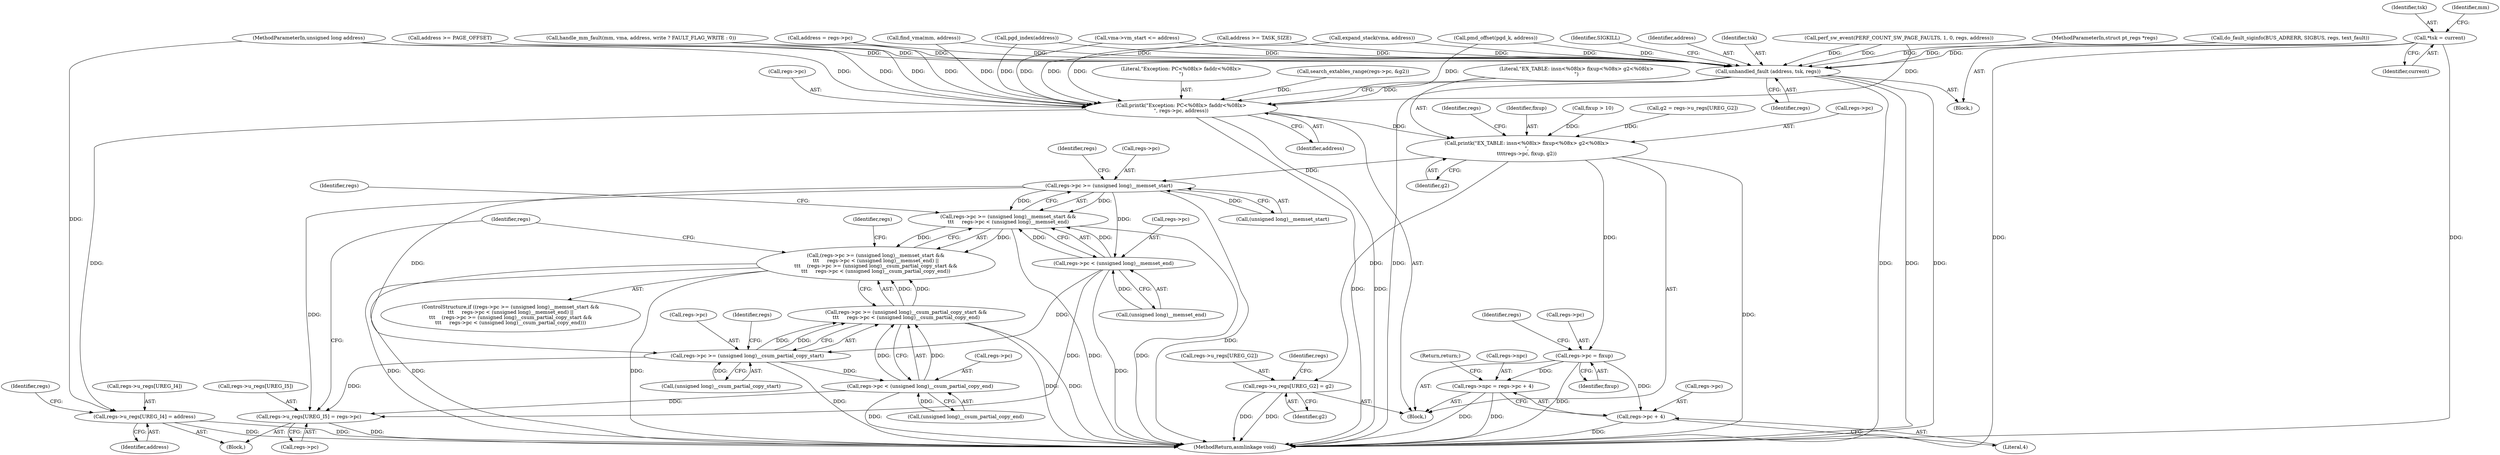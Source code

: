 digraph "0_linux_a8b0ca17b80e92faab46ee7179ba9e99ccb61233_43@pointer" {
"1000120" [label="(Call,*tsk = current)"];
"1000431" [label="(Call,unhandled_fault (address, tsk, regs))"];
"1000347" [label="(Call,printk(\"Exception: PC<%08lx> faddr<%08lx>\n\", regs->pc, address))"];
"1000353" [label="(Call,printk(\"EX_TABLE: insn<%08lx> fixup<%08x> g2<%08lx>\n\",\n\t\t\t\tregs->pc, fixup, g2))"];
"1000363" [label="(Call,regs->pc >= (unsigned long)__memset_start)"];
"1000362" [label="(Call,regs->pc >= (unsigned long)__memset_start &&\n\t\t\t     regs->pc < (unsigned long)__memset_end)"];
"1000361" [label="(Call,(regs->pc >= (unsigned long)__memset_start &&\n\t\t\t     regs->pc < (unsigned long)__memset_end) ||\n\t\t\t    (regs->pc >= (unsigned long)__csum_partial_copy_start &&\n\t\t\t     regs->pc < (unsigned long)__csum_partial_copy_end))"];
"1000370" [label="(Call,regs->pc < (unsigned long)__memset_end)"];
"1000378" [label="(Call,regs->pc >= (unsigned long)__csum_partial_copy_start)"];
"1000377" [label="(Call,regs->pc >= (unsigned long)__csum_partial_copy_start &&\n\t\t\t     regs->pc < (unsigned long)__csum_partial_copy_end)"];
"1000385" [label="(Call,regs->pc < (unsigned long)__csum_partial_copy_end)"];
"1000400" [label="(Call,regs->u_regs[UREG_I5] = regs->pc)"];
"1000409" [label="(Call,regs->u_regs[UREG_G2] = g2)"];
"1000416" [label="(Call,regs->pc = fixup)"];
"1000421" [label="(Call,regs->npc = regs->pc + 4)"];
"1000425" [label="(Call,regs->pc + 4)"];
"1000393" [label="(Call,regs->u_regs[UREG_I4] = address)"];
"1000436" [label="(Identifier,SIGKILL)"];
"1000122" [label="(Identifier,current)"];
"1000365" [label="(Identifier,regs)"];
"1000117" [label="(Block,)"];
"1000420" [label="(Identifier,fixup)"];
"1000400" [label="(Call,regs->u_regs[UREG_I5] = regs->pc)"];
"1000415" [label="(Identifier,g2)"];
"1000116" [label="(MethodParameterIn,unsigned long address)"];
"1000362" [label="(Call,regs->pc >= (unsigned long)__memset_start &&\n\t\t\t     regs->pc < (unsigned long)__memset_end)"];
"1000396" [label="(Identifier,regs)"];
"1000392" [label="(Block,)"];
"1000374" [label="(Call,(unsigned long)__memset_end)"];
"1000386" [label="(Call,regs->pc)"];
"1000432" [label="(Identifier,address)"];
"1000195" [label="(Call,vma->vm_start <= address)"];
"1000354" [label="(Literal,\"EX_TABLE: insn<%08lx> fixup<%08x> g2<%08lx>\n\")"];
"1000434" [label="(Identifier,regs)"];
"1000371" [label="(Call,regs->pc)"];
"1000181" [label="(Call,address >= PAGE_OFFSET)"];
"1000433" [label="(Identifier,tsk)"];
"1000385" [label="(Call,regs->pc < (unsigned long)__csum_partial_copy_end)"];
"1000401" [label="(Call,regs->u_regs[UREG_I5])"];
"1000403" [label="(Identifier,regs)"];
"1000358" [label="(Identifier,fixup)"];
"1000425" [label="(Call,regs->pc + 4)"];
"1000429" [label="(Literal,4)"];
"1000243" [label="(Call,handle_mm_fault(mm, vma, address, write ? FAULT_FLAG_WRITE : 0))"];
"1000430" [label="(Return,return;)"];
"1000144" [label="(Call,address = regs->pc)"];
"1000382" [label="(Call,(unsigned long)__csum_partial_copy_start)"];
"1000387" [label="(Identifier,regs)"];
"1000367" [label="(Call,(unsigned long)__memset_start)"];
"1000422" [label="(Call,regs->npc)"];
"1000347" [label="(Call,printk(\"Exception: PC<%08lx> faddr<%08lx>\n\", regs->pc, address))"];
"1000393" [label="(Call,regs->u_regs[UREG_I4] = address)"];
"1000339" [label="(Call,fixup > 10)"];
"1000370" [label="(Call,regs->pc < (unsigned long)__memset_end)"];
"1000380" [label="(Identifier,regs)"];
"1000406" [label="(Call,regs->pc)"];
"1000349" [label="(Call,regs->pc)"];
"1000319" [label="(Call,g2 = regs->u_regs[UREG_G2])"];
"1000210" [label="(Call,expand_stack(vma, address))"];
"1000410" [label="(Call,regs->u_regs[UREG_G2])"];
"1000361" [label="(Call,(regs->pc >= (unsigned long)__memset_start &&\n\t\t\t     regs->pc < (unsigned long)__memset_end) ||\n\t\t\t    (regs->pc >= (unsigned long)__csum_partial_copy_start &&\n\t\t\t     regs->pc < (unsigned long)__csum_partial_copy_end))"];
"1000355" [label="(Call,regs->pc)"];
"1000469" [label="(Call,pgd_index(address))"];
"1000378" [label="(Call,regs->pc >= (unsigned long)__csum_partial_copy_start)"];
"1000389" [label="(Call,(unsigned long)__csum_partial_copy_end)"];
"1000423" [label="(Identifier,regs)"];
"1000156" [label="(Call,address >= TASK_SIZE)"];
"1000352" [label="(Identifier,address)"];
"1000431" [label="(Call,unhandled_fault (address, tsk, regs))"];
"1000372" [label="(Identifier,regs)"];
"1000399" [label="(Identifier,address)"];
"1000166" [label="(Call,perf_sw_event(PERF_COUNT_SW_PAGE_FAULTS, 1, 0, regs, address))"];
"1000113" [label="(MethodParameterIn,struct pt_regs *regs)"];
"1000412" [label="(Identifier,regs)"];
"1000121" [label="(Identifier,tsk)"];
"1000418" [label="(Identifier,regs)"];
"1000187" [label="(Call,find_vma(mm, address))"];
"1000348" [label="(Literal,\"Exception: PC<%08lx> faddr<%08lx>\n\")"];
"1000377" [label="(Call,regs->pc >= (unsigned long)__csum_partial_copy_start &&\n\t\t\t     regs->pc < (unsigned long)__csum_partial_copy_end)"];
"1000360" [label="(ControlStructure,if ((regs->pc >= (unsigned long)__memset_start &&\n\t\t\t     regs->pc < (unsigned long)__memset_end) ||\n\t\t\t    (regs->pc >= (unsigned long)__csum_partial_copy_start &&\n\t\t\t     regs->pc < (unsigned long)__csum_partial_copy_end)))"];
"1000455" [label="(Call,do_fault_siginfo(BUS_ADRERR, SIGBUS, regs, text_fault))"];
"1000359" [label="(Identifier,g2)"];
"1000342" [label="(Block,)"];
"1000416" [label="(Call,regs->pc = fixup)"];
"1000417" [label="(Call,regs->pc)"];
"1000125" [label="(Identifier,mm)"];
"1000353" [label="(Call,printk(\"EX_TABLE: insn<%08lx> fixup<%08x> g2<%08lx>\n\",\n\t\t\t\tregs->pc, fixup, g2))"];
"1000421" [label="(Call,regs->npc = regs->pc + 4)"];
"1000332" [label="(Call,search_extables_range(regs->pc, &g2))"];
"1000409" [label="(Call,regs->u_regs[UREG_G2] = g2)"];
"1000426" [label="(Call,regs->pc)"];
"1000394" [label="(Call,regs->u_regs[UREG_I4])"];
"1000120" [label="(Call,*tsk = current)"];
"1000537" [label="(MethodReturn,asmlinkage void)"];
"1000363" [label="(Call,regs->pc >= (unsigned long)__memset_start)"];
"1000379" [label="(Call,regs->pc)"];
"1000518" [label="(Call,pmd_offset(pgd_k, address))"];
"1000364" [label="(Call,regs->pc)"];
"1000120" -> "1000117"  [label="AST: "];
"1000120" -> "1000122"  [label="CFG: "];
"1000121" -> "1000120"  [label="AST: "];
"1000122" -> "1000120"  [label="AST: "];
"1000125" -> "1000120"  [label="CFG: "];
"1000120" -> "1000537"  [label="DDG: "];
"1000120" -> "1000537"  [label="DDG: "];
"1000120" -> "1000431"  [label="DDG: "];
"1000431" -> "1000117"  [label="AST: "];
"1000431" -> "1000434"  [label="CFG: "];
"1000432" -> "1000431"  [label="AST: "];
"1000433" -> "1000431"  [label="AST: "];
"1000434" -> "1000431"  [label="AST: "];
"1000436" -> "1000431"  [label="CFG: "];
"1000431" -> "1000537"  [label="DDG: "];
"1000431" -> "1000537"  [label="DDG: "];
"1000431" -> "1000537"  [label="DDG: "];
"1000431" -> "1000537"  [label="DDG: "];
"1000431" -> "1000347"  [label="DDG: "];
"1000181" -> "1000431"  [label="DDG: "];
"1000518" -> "1000431"  [label="DDG: "];
"1000156" -> "1000431"  [label="DDG: "];
"1000187" -> "1000431"  [label="DDG: "];
"1000210" -> "1000431"  [label="DDG: "];
"1000195" -> "1000431"  [label="DDG: "];
"1000144" -> "1000431"  [label="DDG: "];
"1000166" -> "1000431"  [label="DDG: "];
"1000166" -> "1000431"  [label="DDG: "];
"1000243" -> "1000431"  [label="DDG: "];
"1000469" -> "1000431"  [label="DDG: "];
"1000116" -> "1000431"  [label="DDG: "];
"1000455" -> "1000431"  [label="DDG: "];
"1000113" -> "1000431"  [label="DDG: "];
"1000347" -> "1000342"  [label="AST: "];
"1000347" -> "1000352"  [label="CFG: "];
"1000348" -> "1000347"  [label="AST: "];
"1000349" -> "1000347"  [label="AST: "];
"1000352" -> "1000347"  [label="AST: "];
"1000354" -> "1000347"  [label="CFG: "];
"1000347" -> "1000537"  [label="DDG: "];
"1000347" -> "1000537"  [label="DDG: "];
"1000332" -> "1000347"  [label="DDG: "];
"1000181" -> "1000347"  [label="DDG: "];
"1000518" -> "1000347"  [label="DDG: "];
"1000156" -> "1000347"  [label="DDG: "];
"1000187" -> "1000347"  [label="DDG: "];
"1000210" -> "1000347"  [label="DDG: "];
"1000195" -> "1000347"  [label="DDG: "];
"1000144" -> "1000347"  [label="DDG: "];
"1000166" -> "1000347"  [label="DDG: "];
"1000243" -> "1000347"  [label="DDG: "];
"1000469" -> "1000347"  [label="DDG: "];
"1000116" -> "1000347"  [label="DDG: "];
"1000347" -> "1000353"  [label="DDG: "];
"1000347" -> "1000393"  [label="DDG: "];
"1000353" -> "1000342"  [label="AST: "];
"1000353" -> "1000359"  [label="CFG: "];
"1000354" -> "1000353"  [label="AST: "];
"1000355" -> "1000353"  [label="AST: "];
"1000358" -> "1000353"  [label="AST: "];
"1000359" -> "1000353"  [label="AST: "];
"1000365" -> "1000353"  [label="CFG: "];
"1000353" -> "1000537"  [label="DDG: "];
"1000339" -> "1000353"  [label="DDG: "];
"1000319" -> "1000353"  [label="DDG: "];
"1000353" -> "1000363"  [label="DDG: "];
"1000353" -> "1000409"  [label="DDG: "];
"1000353" -> "1000416"  [label="DDG: "];
"1000363" -> "1000362"  [label="AST: "];
"1000363" -> "1000367"  [label="CFG: "];
"1000364" -> "1000363"  [label="AST: "];
"1000367" -> "1000363"  [label="AST: "];
"1000372" -> "1000363"  [label="CFG: "];
"1000362" -> "1000363"  [label="CFG: "];
"1000363" -> "1000537"  [label="DDG: "];
"1000363" -> "1000362"  [label="DDG: "];
"1000363" -> "1000362"  [label="DDG: "];
"1000367" -> "1000363"  [label="DDG: "];
"1000363" -> "1000370"  [label="DDG: "];
"1000363" -> "1000378"  [label="DDG: "];
"1000363" -> "1000400"  [label="DDG: "];
"1000362" -> "1000361"  [label="AST: "];
"1000362" -> "1000370"  [label="CFG: "];
"1000370" -> "1000362"  [label="AST: "];
"1000380" -> "1000362"  [label="CFG: "];
"1000361" -> "1000362"  [label="CFG: "];
"1000362" -> "1000537"  [label="DDG: "];
"1000362" -> "1000537"  [label="DDG: "];
"1000362" -> "1000361"  [label="DDG: "];
"1000362" -> "1000361"  [label="DDG: "];
"1000370" -> "1000362"  [label="DDG: "];
"1000370" -> "1000362"  [label="DDG: "];
"1000361" -> "1000360"  [label="AST: "];
"1000361" -> "1000377"  [label="CFG: "];
"1000377" -> "1000361"  [label="AST: "];
"1000396" -> "1000361"  [label="CFG: "];
"1000412" -> "1000361"  [label="CFG: "];
"1000361" -> "1000537"  [label="DDG: "];
"1000361" -> "1000537"  [label="DDG: "];
"1000361" -> "1000537"  [label="DDG: "];
"1000377" -> "1000361"  [label="DDG: "];
"1000377" -> "1000361"  [label="DDG: "];
"1000370" -> "1000374"  [label="CFG: "];
"1000371" -> "1000370"  [label="AST: "];
"1000374" -> "1000370"  [label="AST: "];
"1000370" -> "1000537"  [label="DDG: "];
"1000374" -> "1000370"  [label="DDG: "];
"1000370" -> "1000378"  [label="DDG: "];
"1000370" -> "1000400"  [label="DDG: "];
"1000378" -> "1000377"  [label="AST: "];
"1000378" -> "1000382"  [label="CFG: "];
"1000379" -> "1000378"  [label="AST: "];
"1000382" -> "1000378"  [label="AST: "];
"1000387" -> "1000378"  [label="CFG: "];
"1000377" -> "1000378"  [label="CFG: "];
"1000378" -> "1000537"  [label="DDG: "];
"1000378" -> "1000377"  [label="DDG: "];
"1000378" -> "1000377"  [label="DDG: "];
"1000382" -> "1000378"  [label="DDG: "];
"1000378" -> "1000385"  [label="DDG: "];
"1000378" -> "1000400"  [label="DDG: "];
"1000377" -> "1000385"  [label="CFG: "];
"1000385" -> "1000377"  [label="AST: "];
"1000377" -> "1000537"  [label="DDG: "];
"1000377" -> "1000537"  [label="DDG: "];
"1000385" -> "1000377"  [label="DDG: "];
"1000385" -> "1000377"  [label="DDG: "];
"1000385" -> "1000389"  [label="CFG: "];
"1000386" -> "1000385"  [label="AST: "];
"1000389" -> "1000385"  [label="AST: "];
"1000385" -> "1000537"  [label="DDG: "];
"1000389" -> "1000385"  [label="DDG: "];
"1000385" -> "1000400"  [label="DDG: "];
"1000400" -> "1000392"  [label="AST: "];
"1000400" -> "1000406"  [label="CFG: "];
"1000401" -> "1000400"  [label="AST: "];
"1000406" -> "1000400"  [label="AST: "];
"1000412" -> "1000400"  [label="CFG: "];
"1000400" -> "1000537"  [label="DDG: "];
"1000409" -> "1000342"  [label="AST: "];
"1000409" -> "1000415"  [label="CFG: "];
"1000410" -> "1000409"  [label="AST: "];
"1000415" -> "1000409"  [label="AST: "];
"1000418" -> "1000409"  [label="CFG: "];
"1000409" -> "1000537"  [label="DDG: "];
"1000409" -> "1000537"  [label="DDG: "];
"1000416" -> "1000342"  [label="AST: "];
"1000416" -> "1000420"  [label="CFG: "];
"1000417" -> "1000416"  [label="AST: "];
"1000420" -> "1000416"  [label="AST: "];
"1000423" -> "1000416"  [label="CFG: "];
"1000416" -> "1000537"  [label="DDG: "];
"1000416" -> "1000421"  [label="DDG: "];
"1000416" -> "1000425"  [label="DDG: "];
"1000421" -> "1000342"  [label="AST: "];
"1000421" -> "1000425"  [label="CFG: "];
"1000422" -> "1000421"  [label="AST: "];
"1000425" -> "1000421"  [label="AST: "];
"1000430" -> "1000421"  [label="CFG: "];
"1000421" -> "1000537"  [label="DDG: "];
"1000421" -> "1000537"  [label="DDG: "];
"1000425" -> "1000429"  [label="CFG: "];
"1000426" -> "1000425"  [label="AST: "];
"1000429" -> "1000425"  [label="AST: "];
"1000425" -> "1000537"  [label="DDG: "];
"1000393" -> "1000392"  [label="AST: "];
"1000393" -> "1000399"  [label="CFG: "];
"1000394" -> "1000393"  [label="AST: "];
"1000399" -> "1000393"  [label="AST: "];
"1000403" -> "1000393"  [label="CFG: "];
"1000393" -> "1000537"  [label="DDG: "];
"1000393" -> "1000537"  [label="DDG: "];
"1000116" -> "1000393"  [label="DDG: "];
}
